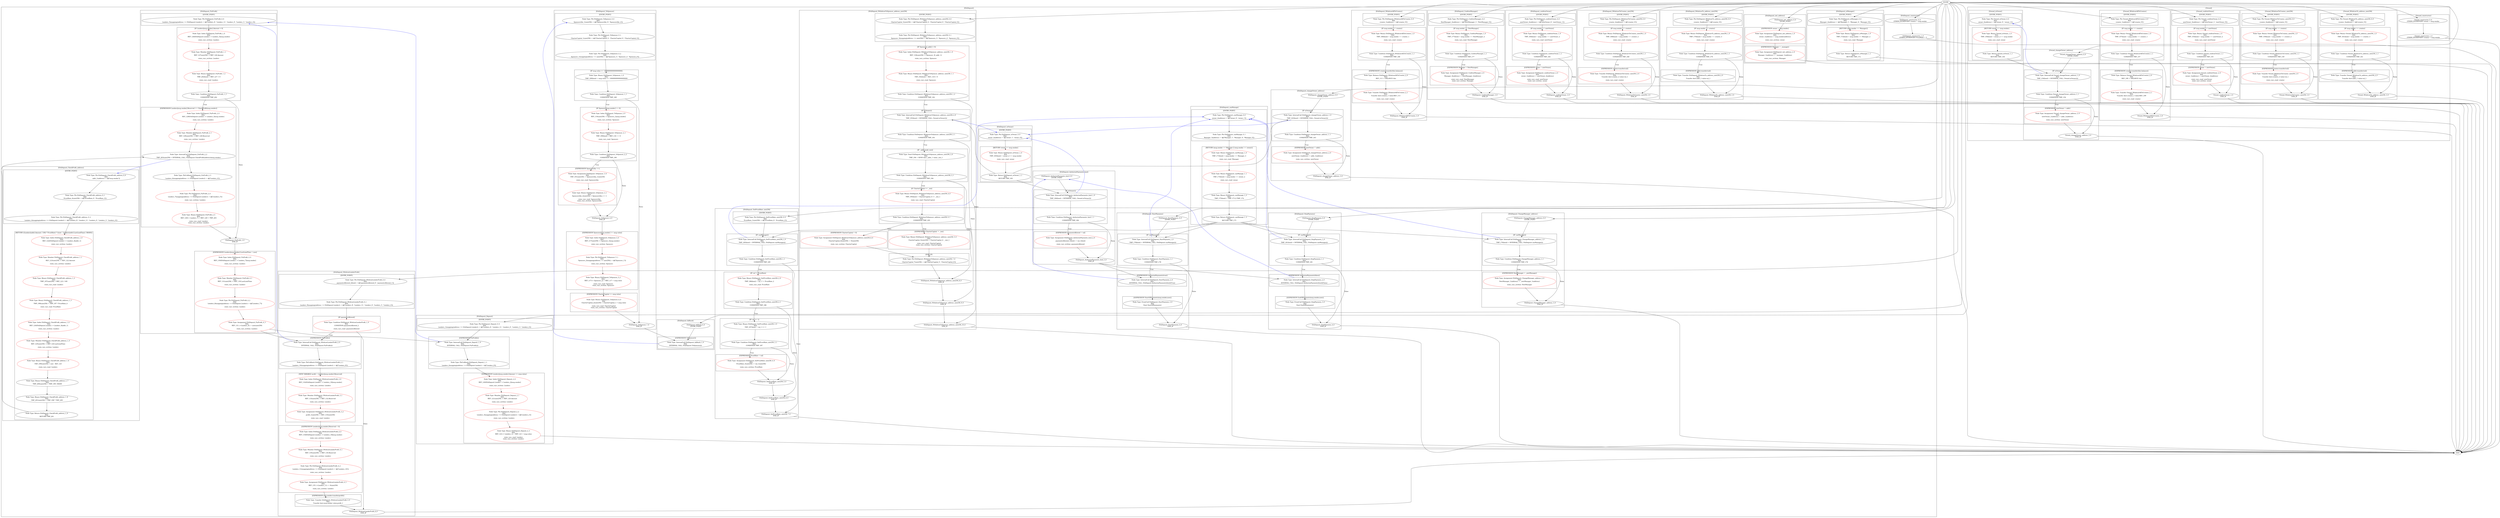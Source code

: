 strict digraph {
subgraph cluster_EthDeposit  {
label = "[EthDeposit]" 
subgraph cluster_EthDeposit_ToSponsor {
label = "[EthDeposit_ToSponsor]" 
subgraph cluster_EthDeposit_ToSponsor_1_0 {
label = "[IF msg.value >= 1000000000000000000]" 
"EthDeposit_ToSponsor_1_1" [label="Node Type: Condition EthDeposit_ToSponsor_1_1
SSA:
CONDITION TMP_189
" color="black"];

"EthDeposit_ToSponsor_1_0" [label="Node Type: Binary EthDeposit_ToSponsor_1_0
SSA:
TMP_189(bool) = msg.value >= 1000000000000000000
" color="black"];

}
subgraph cluster_EthDeposit_ToSponsor_2_0 {
label = "[IF Sponsors[msg.sender] == 0]" 
"EthDeposit_ToSponsor_2_0" [label="Node Type: Index EthDeposit_ToSponsor_2_0
SSA:
REF_116(uint256) -> Sponsors_1[msg.sender]

state_vars_written: Sponsors" color="red"];

"EthDeposit_ToSponsor_2_1" [label="Node Type: Binary EthDeposit_ToSponsor_2_1
SSA:
TMP_190(bool) = REF_116 == 0

state_vars_read: Sponsors" color="red"];

"EthDeposit_ToSponsor_2_2" [label="Node Type: Condition EthDeposit_ToSponsor_2_2
SSA:
CONDITION TMP_190
" color="black"];

}
subgraph cluster_EthDeposit_ToSponsor_3_0 {
label = "[EXPRESSION SponsorsQty ++]" 
"EthDeposit_ToSponsor_3_0" [label="Node Type: Assignment EthDeposit_ToSponsor_3_0
SSA:
TMP_191(uint256) := SponsorsQty_1(uint256)

state_vars_read: SponsorsQty" color="red"];

"EthDeposit_ToSponsor_3_1" [label="Node Type: Binary EthDeposit_ToSponsor_3_1
SSA:
SponsorsQty_2(uint256) = SponsorsQty_1 + 1

state_vars_read: SponsorsQty
state_vars_written: SponsorsQty" color="red"];

}
subgraph cluster_EthDeposit_ToSponsor_5_0 {
label = "[EXPRESSION Sponsors[msg.sender] += msg.value]" 
"EthDeposit_ToSponsor_5_0" [label="Node Type: Index EthDeposit_ToSponsor_5_0
SSA:
REF_117(uint256) -> Sponsors_1[msg.sender]

state_vars_written: Sponsors" color="red"];

"EthDeposit_ToSponsor_5_2" [label="Node Type: Binary EthDeposit_ToSponsor_5_2
SSA:
REF_117(-> Sponsors_2) = REF_117 + msg.value

state_vars_read: Sponsors
state_vars_written: Sponsors" color="red"];

"EthDeposit_ToSponsor_5_1" [label="Node Type: Phi EthDeposit_ToSponsor_5_1
SSA:
Sponsors_2(mapping(address => uint256)) := ϕ(['Sponsors_1'])

state_vars_written: Sponsors" color="red"];

}
subgraph cluster_EthDeposit_ToSponsor_6_0 {
label = "[EXPRESSION CharterCapital += msg.value]" 
"EthDeposit_ToSponsor_6_0" [label="Node Type: Binary EthDeposit_ToSponsor_6_0
SSA:
CharterCapital_2(uint256) = CharterCapital_1 + msg.value

state_vars_read: CharterCapital
state_vars_written: CharterCapital" color="red"];

}
subgraph cluster_EthDeposit_ToSponsor_0_0 {
label = "[ENTRY_POINT]" 
"EthDeposit_ToSponsor_0_0" [label="Node Type: Phi EthDeposit_ToSponsor_0_0
SSA:
SponsorsQty_1(uint256) := ϕ(['SponsorsQty_0', 'SponsorsQty_2'])
" color="black"];

"EthDeposit_ToSponsor_0_1" [label="Node Type: Phi EthDeposit_ToSponsor_0_1
SSA:
CharterCapital_1(uint256) := ϕ(['CharterCapital_2', 'CharterCapital_0', 'CharterCapital_4'])
" color="black"];

"EthDeposit_ToSponsor_0_2" [label="Node Type: Phi EthDeposit_ToSponsor_0_2
SSA:
Sponsors_1(mapping(address => uint256)) := ϕ(['Sponsors_3', 'Sponsors_2', 'Sponsors_0'])
" color="black"];

}
"EthDeposit_ToSponsor_7_0" [label="EthDeposit_ToSponsor_7_0
END_IF"];

"EthDeposit_ToSponsor_4_0" [label="EthDeposit_ToSponsor_4_0
END_IF"];

}
subgraph cluster_EthDeposit_canManage {
label = "[EthDeposit_canManage]" 
subgraph cluster_EthDeposit_canManage_1_0 {
label = "[RETURN (msg.sender == Manager || msg.sender == owner)]" 
"EthDeposit_canManage_1_1" [label="Node Type: Binary EthDeposit_canManage_1_1
SSA:
TMP_174(bool) = msg.sender == owner_2

state_vars_read: owner" color="red"];

"EthDeposit_canManage_1_2" [label="Node Type: Binary EthDeposit_canManage_1_2
SSA:
TMP_175(bool) = TMP_173 || TMP_174
" color="black"];

"EthDeposit_canManage_1_3" [label="Node Type: Return EthDeposit_canManage_1_3
SSA:
RETURN TMP_175
" color="black"];

"EthDeposit_canManage_1_0" [label="Node Type: Binary EthDeposit_canManage_1_0
SSA:
TMP_173(bool) = msg.sender == Manager_3

state_vars_read: Manager" color="red"];

}
subgraph cluster_EthDeposit_canManage_0_0 {
label = "[ENTRY_POINT]" 
"EthDeposit_canManage_0_0" [label="Node Type: Phi EthDeposit_canManage_0_0
SSA:
owner_2(address) := ϕ(['owner_0', 'owner_1'])
" color="black"];

"EthDeposit_canManage_0_1" [label="Node Type: Phi EthDeposit_canManage_0_1
SSA:
Manager_3(address) := ϕ(['Manager_1', 'Manager_4', 'Manager_0'])
" color="black"];

}
}
subgraph cluster_EthDeposit_ChangeManager_address {
label = "[EthDeposit_ChangeManager_address]" 
subgraph cluster_EthDeposit_ChangeManager_address_1_0 {
label = "[IF canManage()]" 
"EthDeposit_ChangeManager_address_1_0" [label="Node Type: InternalCall EthDeposit_ChangeManager_address_1_0
SSA:
TMP_176(bool) = INTERNAL_CALL, EthDeposit.canManage()()
" color="black"];

"EthDeposit_ChangeManager_address_1_1" [label="Node Type: Condition EthDeposit_ChangeManager_address_1_1
SSA:
CONDITION TMP_176
" color="black"];

}
subgraph cluster_EthDeposit_ChangeManager_address_2_0 {
label = "[EXPRESSION NewManager = _newManager]" 
"EthDeposit_ChangeManager_address_2_0" [label="Node Type: Assignment EthDeposit_ChangeManager_address_2_0
SSA:
NewManager_1(address) := _newManager_1(address)

state_vars_written: NewManager" color="red"];

}
"EthDeposit_ChangeManager_address_0_0" [label="EthDeposit_ChangeManager_address_0_0
ENTRY_POINT"];

"EthDeposit_ChangeManager_address_3_0" [label="EthDeposit_ChangeManager_address_3_0
END_IF"];

}
subgraph cluster_EthDeposit_ConfirmManager {
label = "[EthDeposit_ConfirmManager]" 
subgraph cluster_EthDeposit_ConfirmManager_0_0 {
label = "[ENTRY_POINT]" 
"EthDeposit_ConfirmManager_0_0" [label="Node Type: Phi EthDeposit_ConfirmManager_0_0
SSA:
NewManager_2(address) := ϕ(['NewManager_1', 'NewManager_0'])
" color="black"];

}
subgraph cluster_EthDeposit_ConfirmManager_1_0 {
label = "[IF msg.sender == NewManager]" 
"EthDeposit_ConfirmManager_1_0" [label="Node Type: Binary EthDeposit_ConfirmManager_1_0
SSA:
TMP_177(bool) = msg.sender == NewManager_2

state_vars_read: NewManager" color="red"];

"EthDeposit_ConfirmManager_1_1" [label="Node Type: Condition EthDeposit_ConfirmManager_1_1
SSA:
CONDITION TMP_177
" color="black"];

}
subgraph cluster_EthDeposit_ConfirmManager_2_0 {
label = "[EXPRESSION Manager = NewManager]" 
"EthDeposit_ConfirmManager_2_0" [label="Node Type: Assignment EthDeposit_ConfirmManager_2_0
SSA:
Manager_4(address) := NewManager_2(address)

state_vars_read: NewManager
state_vars_written: Manager" color="red"];

}
"EthDeposit_ConfirmManager_3_0" [label="EthDeposit_ConfirmManager_3_0
END_IF"];

}
subgraph cluster_EthDeposit_WithdrawToSponsor_address_uint256 {
label = "[EthDeposit_WithdrawToSponsor_address_uint256]" 
subgraph cluster_EthDeposit_WithdrawToSponsor_address_uint256_0_0 {
label = "[ENTRY_POINT]" 
"EthDeposit_WithdrawToSponsor_address_uint256_0_0" [label="Node Type: Phi EthDeposit_WithdrawToSponsor_address_uint256_0_0
SSA:
CharterCapital_3(uint256) := ϕ(['CharterCapital_2', 'CharterCapital_0', 'CharterCapital_4'])
" color="black"];

"EthDeposit_WithdrawToSponsor_address_uint256_0_1" [label="Node Type: Phi EthDeposit_WithdrawToSponsor_address_uint256_0_1
SSA:
Sponsors_3(mapping(address => uint256)) := ϕ(['Sponsors_3', 'Sponsors_2', 'Sponsors_0'])
" color="black"];

}
subgraph cluster_EthDeposit_WithdrawToSponsor_address_uint256_7_0 {
label = "[END_IF]" 
"EthDeposit_WithdrawToSponsor_address_uint256_7_0" [label="Node Type: Phi EthDeposit_WithdrawToSponsor_address_uint256_7_0
SSA:
CharterCapital_7(uint256) := ϕ(['CharterCapital_5', 'CharterCapital_6'])
" color="black"];

}
subgraph cluster_EthDeposit_WithdrawToSponsor_address_uint256_1_0 {
label = "[IF Sponsors[_addr] > 0]" 
"EthDeposit_WithdrawToSponsor_address_uint256_1_0" [label="Node Type: Index EthDeposit_WithdrawToSponsor_address_uint256_1_0
SSA:
REF_118(uint256) -> Sponsors_3[_addr_1]

state_vars_written: Sponsors" color="red"];

"EthDeposit_WithdrawToSponsor_address_uint256_1_1" [label="Node Type: Binary EthDeposit_WithdrawToSponsor_address_uint256_1_1
SSA:
TMP_192(bool) = REF_118 > 0

state_vars_read: Sponsors" color="red"];

"EthDeposit_WithdrawToSponsor_address_uint256_1_2" [label="Node Type: Condition EthDeposit_WithdrawToSponsor_address_uint256_1_2
SSA:
CONDITION TMP_192
" color="black"];

}
subgraph cluster_EthDeposit_WithdrawToSponsor_address_uint256_2_0 {
label = "[IF isOwner()]" 
"EthDeposit_WithdrawToSponsor_address_uint256_2_0" [label="Node Type: InternalCall EthDeposit_WithdrawToSponsor_address_uint256_2_0
SSA:
TMP_193(bool) = INTERNAL_CALL, Owned.isOwner()()
" color="black"];

"EthDeposit_WithdrawToSponsor_address_uint256_2_1" [label="Node Type: Condition EthDeposit_WithdrawToSponsor_address_uint256_2_1
SSA:
CONDITION TMP_193
" color="black"];

}
subgraph cluster_EthDeposit_WithdrawToSponsor_address_uint256_3_0 {
label = "[IF _addr.send(_wei)]" 
"EthDeposit_WithdrawToSponsor_address_uint256_3_0" [label="Node Type: Send EthDeposit_WithdrawToSponsor_address_uint256_3_0
SSA:
TMP_194 = SEND dest:_addr_1 value:_wei_1
" color="black"];

"EthDeposit_WithdrawToSponsor_address_uint256_3_1" [label="Node Type: Condition EthDeposit_WithdrawToSponsor_address_uint256_3_1
SSA:
CONDITION TMP_194
" color="black"];

}
subgraph cluster_EthDeposit_WithdrawToSponsor_address_uint256_4_0 {
label = "[IF CharterCapital >= _wei]" 
"EthDeposit_WithdrawToSponsor_address_uint256_4_0" [label="Node Type: Binary EthDeposit_WithdrawToSponsor_address_uint256_4_0
SSA:
TMP_195(bool) = CharterCapital_4 >= _wei_1

state_vars_read: CharterCapital" color="red"];

"EthDeposit_WithdrawToSponsor_address_uint256_4_1" [label="Node Type: Condition EthDeposit_WithdrawToSponsor_address_uint256_4_1
SSA:
CONDITION TMP_195
" color="black"];

}
subgraph cluster_EthDeposit_WithdrawToSponsor_address_uint256_5_0 {
label = "[EXPRESSION CharterCapital -= _wei]" 
"EthDeposit_WithdrawToSponsor_address_uint256_5_0" [label="Node Type: Binary EthDeposit_WithdrawToSponsor_address_uint256_5_0
SSA:
CharterCapital_5(uint256) = CharterCapital_4 - _wei_1

state_vars_read: CharterCapital
state_vars_written: CharterCapital" color="red"];

}
subgraph cluster_EthDeposit_WithdrawToSponsor_address_uint256_6_0 {
label = "[EXPRESSION CharterCapital = 0]" 
"EthDeposit_WithdrawToSponsor_address_uint256_6_0" [label="Node Type: Assignment EthDeposit_WithdrawToSponsor_address_uint256_6_0
SSA:
CharterCapital_6(uint256) := 0(uint256)

state_vars_written: CharterCapital" color="red"];

}
"EthDeposit_WithdrawToSponsor_address_uint256_10_0" [label="EthDeposit_WithdrawToSponsor_address_uint256_10_0
END_IF"];

"EthDeposit_WithdrawToSponsor_address_uint256_9_0" [label="EthDeposit_WithdrawToSponsor_address_uint256_9_0
END_IF"];

"EthDeposit_WithdrawToSponsor_address_uint256_8_0" [label="EthDeposit_WithdrawToSponsor_address_uint256_8_0
END_IF"];

}
subgraph cluster_EthDeposit_StartPaymens {
label = "[EthDeposit_StartPaymens]" 
subgraph cluster_EthDeposit_StartPaymens_1_0 {
label = "[IF canManage()]" 
"EthDeposit_StartPaymens_1_0" [label="Node Type: InternalCall EthDeposit_StartPaymens_1_0
SSA:
TMP_178(bool) = INTERNAL_CALL, EthDeposit.canManage()()
" color="black"];

"EthDeposit_StartPaymens_1_1" [label="Node Type: Condition EthDeposit_StartPaymens_1_1
SSA:
CONDITION TMP_178
" color="black"];

}
subgraph cluster_EthDeposit_StartPaymens_2_0 {
label = "[EXPRESSION AuthorizePayments(true)]" 
"EthDeposit_StartPaymens_2_0" [label="Node Type: InternalCall EthDeposit_StartPaymens_2_0
SSA:
INTERNAL_CALL, EthDeposit.AuthorizePayments(bool)(True)
" color="black"];

}
subgraph cluster_EthDeposit_StartPaymens_3_0 {
label = "[EXPRESSION StartOfPayments(msg.sender,now)]" 
"EthDeposit_StartPaymens_3_0" [label="Node Type: EventCall EthDeposit_StartPaymens_3_0
SSA:
Emit StartOfPayments()
" color="black"];

}
"EthDeposit_StartPaymens_0_0" [label="EthDeposit_StartPaymens_0_0
ENTRY_POINT"];

"EthDeposit_StartPaymens_4_0" [label="EthDeposit_StartPaymens_4_0
END_IF"];

}
subgraph cluster_EthDeposit_Deposit {
label = "[EthDeposit_Deposit]" 
subgraph cluster_EthDeposit_Deposit_1_0 {
label = "[EXPRESSION FixProfit()]" 
"EthDeposit_Deposit_1_0" [label="Node Type: InternalCall EthDeposit_Deposit_1_0
SSA:
INTERNAL_CALL, EthDeposit.FixProfit()()
" color="black"];

"EthDeposit_Deposit_1_1" [label="Node Type: PhiCallback EthDeposit_Deposit_1_1
SSA:
Lenders_2(mapping(address => EthDeposit.Lender)) := ϕ(['Lenders_8'])
" color="black"];

}
subgraph cluster_EthDeposit_Deposit_0_0 {
label = "[ENTRY_POINT]" 
"EthDeposit_Deposit_0_0" [label="Node Type: Phi EthDeposit_Deposit_0_0
SSA:
Lenders_1(mapping(address => EthDeposit.Lender)) := ϕ(['Lenders_8', 'Lenders_11', 'Lenders_0', 'Lenders_3', 'Lenders_4'])
" color="black"];

}
subgraph cluster_EthDeposit_Deposit_2_0 {
label = "[EXPRESSION Lenders[msg.sender].Amount += msg.value]" 
"EthDeposit_Deposit_2_0" [label="Node Type: Index EthDeposit_Deposit_2_0
SSA:
REF_120(EthDeposit.Lender) -> Lenders_2[msg.sender]

state_vars_written: Lenders" color="red"];

"EthDeposit_Deposit_2_1" [label="Node Type: Member EthDeposit_Deposit_2_1
SSA:
REF_121(uint256) -> REF_120.Amount

state_vars_written: Lenders" color="red"];

"EthDeposit_Deposit_2_3" [label="Node Type: Binary EthDeposit_Deposit_2_3
SSA:
REF_121(-> Lenders_3) = REF_121 + msg.value

state_vars_read: Lenders
state_vars_written: Lenders" color="red"];

"EthDeposit_Deposit_2_2" [label="Node Type: Phi EthDeposit_Deposit_2_2
SSA:
Lenders_3(mapping(address => EthDeposit.Lender)) := ϕ(['Lenders_2'])

state_vars_written: Lenders" color="red"];

}
}
subgraph cluster_EthDeposit_StopPaymens {
label = "[EthDeposit_StopPaymens]" 
subgraph cluster_EthDeposit_StopPaymens_1_0 {
label = "[IF canManage()]" 
"EthDeposit_StopPaymens_1_0" [label="Node Type: InternalCall EthDeposit_StopPaymens_1_0
SSA:
TMP_181(bool) = INTERNAL_CALL, EthDeposit.canManage()()
" color="black"];

"EthDeposit_StopPaymens_1_1" [label="Node Type: Condition EthDeposit_StopPaymens_1_1
SSA:
CONDITION TMP_181
" color="black"];

}
subgraph cluster_EthDeposit_StopPaymens_2_0 {
label = "[EXPRESSION AuthorizePayments(false)]" 
"EthDeposit_StopPaymens_2_0" [label="Node Type: InternalCall EthDeposit_StopPaymens_2_0
SSA:
INTERNAL_CALL, EthDeposit.AuthorizePayments(bool)(False)
" color="black"];

}
subgraph cluster_EthDeposit_StopPaymens_3_0 {
label = "[EXPRESSION EndOfPayments(msg.sender,now)]" 
"EthDeposit_StopPaymens_3_0" [label="Node Type: EventCall EthDeposit_StopPaymens_3_0
SSA:
Emit EndOfPayments()
" color="black"];

}
"EthDeposit_StopPaymens_0_0" [label="EthDeposit_StopPaymens_0_0
ENTRY_POINT"];

"EthDeposit_StopPaymens_4_0" [label="EthDeposit_StopPaymens_4_0
END_IF"];

}
subgraph cluster_EthDeposit_AuthorizePayments_bool {
label = "[EthDeposit_AuthorizePayments_bool]" 
subgraph cluster_EthDeposit_AuthorizePayments_bool_1_0 {
label = "[IF isOwner()]" 
"EthDeposit_AuthorizePayments_bool_1_0" [label="Node Type: InternalCall EthDeposit_AuthorizePayments_bool_1_0
SSA:
TMP_184(bool) = INTERNAL_CALL, Owned.isOwner()()
" color="black"];

"EthDeposit_AuthorizePayments_bool_1_1" [label="Node Type: Condition EthDeposit_AuthorizePayments_bool_1_1
SSA:
CONDITION TMP_184
" color="black"];

}
subgraph cluster_EthDeposit_AuthorizePayments_bool_2_0 {
label = "[EXPRESSION paymentsAllowed = val]" 
"EthDeposit_AuthorizePayments_bool_2_0" [label="Node Type: Assignment EthDeposit_AuthorizePayments_bool_2_0
SSA:
paymentsAllowed_1(bool) := val_1(bool)

state_vars_written: paymentsAllowed" color="red"];

}
"EthDeposit_AuthorizePayments_bool_3_0" [label="EthDeposit_AuthorizePayments_bool_3_0
END_IF"];

"EthDeposit_AuthorizePayments_bool_0_0" [label="EthDeposit_AuthorizePayments_bool_0_0
ENTRY_POINT"];

}
subgraph cluster_EthDeposit_SetPrcntRate_uint256 {
label = "[EthDeposit_SetPrcntRate_uint256]" 
subgraph cluster_EthDeposit_SetPrcntRate_uint256_0_0 {
label = "[ENTRY_POINT]" 
"EthDeposit_SetPrcntRate_uint256_0_0" [label="Node Type: Phi EthDeposit_SetPrcntRate_uint256_0_0
SSA:
PrcntRate_1(uint256) := ϕ(['PrcntRate_0', 'PrcntRate_2'])
" color="black"];

}
subgraph cluster_EthDeposit_SetPrcntRate_uint256_1_0 {
label = "[IF canManage()]" 
"EthDeposit_SetPrcntRate_uint256_1_0" [label="Node Type: InternalCall EthDeposit_SetPrcntRate_uint256_1_0
SSA:
TMP_185(bool) = INTERNAL_CALL, EthDeposit.canManage()()
" color="black"];

"EthDeposit_SetPrcntRate_uint256_1_1" [label="Node Type: Condition EthDeposit_SetPrcntRate_uint256_1_1
SSA:
CONDITION TMP_185
" color="black"];

}
subgraph cluster_EthDeposit_SetPrcntRate_uint256_2_0 {
label = "[IF val != PrcntRate]" 
"EthDeposit_SetPrcntRate_uint256_2_0" [label="Node Type: Binary EthDeposit_SetPrcntRate_uint256_2_0
SSA:
TMP_186(bool) = val_1 != PrcntRate_2

state_vars_read: PrcntRate" color="red"];

"EthDeposit_SetPrcntRate_uint256_2_1" [label="Node Type: Condition EthDeposit_SetPrcntRate_uint256_2_1
SSA:
CONDITION TMP_186
" color="black"];

}
subgraph cluster_EthDeposit_SetPrcntRate_uint256_3_0 {
label = "[IF val >= 1]" 
"EthDeposit_SetPrcntRate_uint256_3_0" [label="Node Type: Binary EthDeposit_SetPrcntRate_uint256_3_0
SSA:
TMP_187(bool) = val_1 >= 1
" color="black"];

"EthDeposit_SetPrcntRate_uint256_3_1" [label="Node Type: Condition EthDeposit_SetPrcntRate_uint256_3_1
SSA:
CONDITION TMP_187
" color="black"];

}
subgraph cluster_EthDeposit_SetPrcntRate_uint256_4_0 {
label = "[EXPRESSION PrcntRate = val]" 
"EthDeposit_SetPrcntRate_uint256_4_0" [label="Node Type: Assignment EthDeposit_SetPrcntRate_uint256_4_0
SSA:
PrcntRate_3(uint256) := val_1(uint256)

state_vars_written: PrcntRate" color="red"];

}
"EthDeposit_SetPrcntRate_uint256_7_0" [label="EthDeposit_SetPrcntRate_uint256_7_0
END_IF"];

"EthDeposit_SetPrcntRate_uint256_6_0" [label="EthDeposit_SetPrcntRate_uint256_6_0
END_IF"];

"EthDeposit_SetPrcntRate_uint256_5_0" [label="EthDeposit_SetPrcntRate_uint256_5_0
END_IF"];

}
subgraph cluster_EthDeposit_fallback {
label = "[EthDeposit_fallback]" 
subgraph cluster_EthDeposit_fallback_1_0 {
label = "[EXPRESSION ToSponsor()]" 
"EthDeposit_fallback_1_0" [label="Node Type: InternalCall EthDeposit_fallback_1_0
SSA:
INTERNAL_CALL, EthDeposit.ToSponsor()()
" color="black"];

}
"EthDeposit_fallback_0_0" [label="EthDeposit_fallback_0_0
ENTRY_POINT"];

}
subgraph cluster_EthDeposit_CheckProfit_address {
label = "[EthDeposit_CheckProfit_address]" 
subgraph cluster_EthDeposit_CheckProfit_address_0_0 {
label = "[ENTRY_POINT]" 
"EthDeposit_CheckProfit_address_0_0" [label="Node Type: Phi EthDeposit_CheckProfit_address_0_0
SSA:
addr_1(address) := ϕ(['msg.sender'])
" color="black"];

"EthDeposit_CheckProfit_address_0_1" [label="Node Type: Phi EthDeposit_CheckProfit_address_0_1
SSA:
PrcntRate_4(uint256) := ϕ(['PrcntRate_0', 'PrcntRate_2'])
" color="black"];

"EthDeposit_CheckProfit_address_0_2" [label="Node Type: Phi EthDeposit_CheckProfit_address_0_2
SSA:
Lenders_4(mapping(address => EthDeposit.Lender)) := ϕ(['Lenders_8', 'Lenders_11', 'Lenders_0', 'Lenders_3', 'Lenders_4'])
" color="black"];

}
subgraph cluster_EthDeposit_CheckProfit_address_1_0 {
label = "[RETURN ((Lenders[addr].Amount / 100) * PrcntRate) * ((now - Lenders[addr].LastLendTime) / 86400)]" 
"EthDeposit_CheckProfit_address_1_0" [label="Node Type: Index EthDeposit_CheckProfit_address_1_0
SSA:
REF_122(EthDeposit.Lender) -> Lenders_4[addr_1]

state_vars_written: Lenders" color="red"];

"EthDeposit_CheckProfit_address_1_1" [label="Node Type: Member EthDeposit_CheckProfit_address_1_1
SSA:
REF_123(uint256) -> REF_122.Amount

state_vars_written: Lenders" color="red"];

"EthDeposit_CheckProfit_address_1_2" [label="Node Type: Binary EthDeposit_CheckProfit_address_1_2
SSA:
TMP_197(uint256) = REF_123 / 100

state_vars_read: Lenders" color="red"];

"EthDeposit_CheckProfit_address_1_3" [label="Node Type: Binary EthDeposit_CheckProfit_address_1_3
SSA:
TMP_198(uint256) = TMP_197 * PrcntRate_4

state_vars_read: PrcntRate" color="red"];

"EthDeposit_CheckProfit_address_1_4" [label="Node Type: Index EthDeposit_CheckProfit_address_1_4
SSA:
REF_124(EthDeposit.Lender) -> Lenders_4[addr_1]

state_vars_written: Lenders" color="red"];

"EthDeposit_CheckProfit_address_1_5" [label="Node Type: Member EthDeposit_CheckProfit_address_1_5
SSA:
REF_125(uint256) -> REF_124.LastLendTime

state_vars_written: Lenders" color="red"];

"EthDeposit_CheckProfit_address_1_6" [label="Node Type: Binary EthDeposit_CheckProfit_address_1_6
SSA:
TMP_199(uint256) = now - REF_125

state_vars_read: Lenders" color="red"];

"EthDeposit_CheckProfit_address_1_7" [label="Node Type: Binary EthDeposit_CheckProfit_address_1_7
SSA:
TMP_200(uint256) = TMP_199 / 86400
" color="black"];

"EthDeposit_CheckProfit_address_1_8" [label="Node Type: Binary EthDeposit_CheckProfit_address_1_8
SSA:
TMP_201(uint256) = TMP_198 * TMP_200
" color="black"];

"EthDeposit_CheckProfit_address_1_9" [label="Node Type: Return EthDeposit_CheckProfit_address_1_9
SSA:
RETURN TMP_201
" color="black"];

}
}
subgraph cluster_EthDeposit_changeOwner_address {
label = "[EthDeposit_changeOwner_address]" 
subgraph cluster_EthDeposit_changeOwner_address_1_0 {
label = "[IF isOwner()]" 
"EthDeposit_changeOwner_address_1_0" [label="Node Type: InternalCall EthDeposit_changeOwner_address_1_0
SSA:
TMP_163(bool) = INTERNAL_CALL, Owned.isOwner()()
" color="black"];

"EthDeposit_changeOwner_address_1_1" [label="Node Type: Condition EthDeposit_changeOwner_address_1_1
SSA:
CONDITION TMP_163
" color="black"];

}
subgraph cluster_EthDeposit_changeOwner_address_2_0 {
label = "[EXPRESSION newOwner = addr]" 
"EthDeposit_changeOwner_address_2_0" [label="Node Type: Assignment EthDeposit_changeOwner_address_2_0
SSA:
newOwner_1(address) := addr_1(address)

state_vars_written: newOwner" color="red"];

}
"EthDeposit_changeOwner_address_0_0" [label="EthDeposit_changeOwner_address_0_0
ENTRY_POINT"];

"EthDeposit_changeOwner_address_3_0" [label="EthDeposit_changeOwner_address_3_0
END_IF"];

}
subgraph cluster_EthDeposit_confirmOwner {
label = "[EthDeposit_confirmOwner]" 
subgraph cluster_EthDeposit_confirmOwner_0_0 {
label = "[ENTRY_POINT]" 
"EthDeposit_confirmOwner_0_0" [label="Node Type: Phi EthDeposit_confirmOwner_0_0
SSA:
newOwner_2(address) := ϕ(['newOwner_0', 'newOwner_1'])
" color="black"];

}
subgraph cluster_EthDeposit_confirmOwner_1_0 {
label = "[IF msg.sender == newOwner]" 
"EthDeposit_confirmOwner_1_0" [label="Node Type: Binary EthDeposit_confirmOwner_1_0
SSA:
TMP_164(bool) = msg.sender == newOwner_2

state_vars_read: newOwner" color="red"];

"EthDeposit_confirmOwner_1_1" [label="Node Type: Condition EthDeposit_confirmOwner_1_1
SSA:
CONDITION TMP_164
" color="black"];

}
subgraph cluster_EthDeposit_confirmOwner_2_0 {
label = "[EXPRESSION owner = newOwner]" 
"EthDeposit_confirmOwner_2_0" [label="Node Type: Assignment EthDeposit_confirmOwner_2_0
SSA:
owner_1(address) := newOwner_2(address)

state_vars_read: newOwner
state_vars_written: owner" color="red"];

}
"EthDeposit_confirmOwner_3_0" [label="EthDeposit_confirmOwner_3_0
END_IF"];

}
subgraph cluster_EthDeposit_isOwner {
label = "[EthDeposit_isOwner]" 
subgraph cluster_EthDeposit_isOwner_0_0 {
label = "[ENTRY_POINT]" 
"EthDeposit_isOwner_0_0" [label="Node Type: Phi EthDeposit_isOwner_0_0
SSA:
owner_2(address) := ϕ(['owner_1', 'owner_0'])
" color="black"];

}
subgraph cluster_EthDeposit_isOwner_1_0 {
label = "[RETURN owner == msg.sender]" 
"EthDeposit_isOwner_1_0" [label="Node Type: Binary EthDeposit_isOwner_1_0
SSA:
TMP_165(bool) = owner_2 == msg.sender

state_vars_read: owner" color="red"];

"EthDeposit_isOwner_1_1" [label="Node Type: Return EthDeposit_isOwner_1_1
SSA:
RETURN TMP_165
" color="black"];

}
}
subgraph cluster_EthDeposit_FixProfit {
label = "[EthDeposit_FixProfit]" 
subgraph cluster_EthDeposit_FixProfit_0_0 {
label = "[ENTRY_POINT]" 
"EthDeposit_FixProfit_0_0" [label="Node Type: Phi EthDeposit_FixProfit_0_0
SSA:
Lenders_5(mapping(address => EthDeposit.Lender)) := ϕ(['Lenders_8', 'Lenders_11', 'Lenders_0', 'Lenders_3', 'Lenders_4'])
" color="black"];

}
subgraph cluster_EthDeposit_FixProfit_1_0 {
label = "[IF Lenders[msg.sender].Amount > 0]" 
"EthDeposit_FixProfit_1_0" [label="Node Type: Index EthDeposit_FixProfit_1_0
SSA:
REF_126(EthDeposit.Lender) -> Lenders_5[msg.sender]

state_vars_written: Lenders" color="red"];

"EthDeposit_FixProfit_1_1" [label="Node Type: Member EthDeposit_FixProfit_1_1
SSA:
REF_127(uint256) -> REF_126.Amount

state_vars_written: Lenders" color="red"];

"EthDeposit_FixProfit_1_2" [label="Node Type: Binary EthDeposit_FixProfit_1_2
SSA:
TMP_202(bool) = REF_127 > 0

state_vars_read: Lenders" color="red"];

"EthDeposit_FixProfit_1_3" [label="Node Type: Condition EthDeposit_FixProfit_1_3
SSA:
CONDITION TMP_202
" color="black"];

}
subgraph cluster_EthDeposit_FixProfit_2_0 {
label = "[EXPRESSION Lenders[msg.sender].Reserved += CheckProfit(msg.sender)]" 
"EthDeposit_FixProfit_2_0" [label="Node Type: Index EthDeposit_FixProfit_2_0
SSA:
REF_128(EthDeposit.Lender) -> Lenders_5[msg.sender]

state_vars_written: Lenders" color="red"];

"EthDeposit_FixProfit_2_1" [label="Node Type: Member EthDeposit_FixProfit_2_1
SSA:
REF_129(uint256) -> REF_128.Reserved

state_vars_written: Lenders" color="red"];

"EthDeposit_FixProfit_2_2" [label="Node Type: InternalCall EthDeposit_FixProfit_2_2
SSA:
TMP_203(uint256) = INTERNAL_CALL, EthDeposit.CheckProfit(address)(msg.sender)
" color="black"];

"EthDeposit_FixProfit_2_3" [label="Node Type: PhiCallback EthDeposit_FixProfit_2_3
SSA:
Lenders_6(mapping(address => EthDeposit.Lender)) := ϕ(['Lenders_4'])
" color="black"];

"EthDeposit_FixProfit_2_5" [label="Node Type: Binary EthDeposit_FixProfit_2_5
SSA:
REF_129(-> Lenders_7) = REF_129 + TMP_203

state_vars_read: Lenders
state_vars_written: Lenders" color="red"];

"EthDeposit_FixProfit_2_4" [label="Node Type: Phi EthDeposit_FixProfit_2_4
SSA:
Lenders_7(mapping(address => EthDeposit.Lender)) := ϕ(['Lenders_5'])

state_vars_written: Lenders" color="red"];

}
subgraph cluster_EthDeposit_FixProfit_4_0 {
label = "[EXPRESSION Lenders[msg.sender].LastLendTime = now]" 
"EthDeposit_FixProfit_4_0" [label="Node Type: Index EthDeposit_FixProfit_4_0
SSA:
REF_130(EthDeposit.Lender) -> Lenders_7[msg.sender]

state_vars_written: Lenders" color="red"];

"EthDeposit_FixProfit_4_1" [label="Node Type: Member EthDeposit_FixProfit_4_1
SSA:
REF_131(uint256) -> REF_130.LastLendTime

state_vars_written: Lenders" color="red"];

"EthDeposit_FixProfit_4_3" [label="Node Type: Assignment EthDeposit_FixProfit_4_3
SSA:
REF_131 (->Lenders_8) := now(uint256)

state_vars_written: Lenders" color="red"];

"EthDeposit_FixProfit_4_2" [label="Node Type: Phi EthDeposit_FixProfit_4_2
SSA:
Lenders_8(mapping(address => EthDeposit.Lender)) := ϕ(['Lenders_7'])

state_vars_written: Lenders" color="red"];

}
"EthDeposit_FixProfit_3_0" [label="EthDeposit_FixProfit_3_0
END_IF"];

}
subgraph cluster_EthDeposit_WthdrawAllToCreator {
label = "[EthDeposit_WthdrawAllToCreator]" 
subgraph cluster_EthDeposit_WthdrawAllToCreator_0_0 {
label = "[ENTRY_POINT]" 
"EthDeposit_WthdrawAllToCreator_0_0" [label="Node Type: Phi EthDeposit_WthdrawAllToCreator_0_0
SSA:
creator_1(address) := ϕ(['creator_0'])
" color="black"];

}
subgraph cluster_EthDeposit_WthdrawAllToCreator_1_0 {
label = "[IF msg.sender == creator]" 
"EthDeposit_WthdrawAllToCreator_1_0" [label="Node Type: Binary EthDeposit_WthdrawAllToCreator_1_0
SSA:
TMP_166(bool) = msg.sender == creator_1

state_vars_read: creator" color="red"];

"EthDeposit_WthdrawAllToCreator_1_1" [label="Node Type: Condition EthDeposit_WthdrawAllToCreator_1_1
SSA:
CONDITION TMP_166
" color="black"];

}
subgraph cluster_EthDeposit_WthdrawAllToCreator_2_0 {
label = "[EXPRESSION creator.transfer(this.balance)]" 
"EthDeposit_WthdrawAllToCreator_2_0" [label="Node Type: Balance EthDeposit_WthdrawAllToCreator_2_0
SSA:
REF_113 -> BALANCE this
" color="black"];

"EthDeposit_WthdrawAllToCreator_2_1" [label="Node Type: Transfer EthDeposit_WthdrawAllToCreator_2_1
SSA:
Transfer dest:creator_1 value:REF_113

state_vars_read: creator" color="red"];

}
"EthDeposit_WthdrawAllToCreator_3_0" [label="EthDeposit_WthdrawAllToCreator_3_0
END_IF"];

}
subgraph cluster_EthDeposit_WthdrawToCreator_uint256 {
label = "[EthDeposit_WthdrawToCreator_uint256]" 
subgraph cluster_EthDeposit_WthdrawToCreator_uint256_0_0 {
label = "[ENTRY_POINT]" 
"EthDeposit_WthdrawToCreator_uint256_0_0" [label="Node Type: Phi EthDeposit_WthdrawToCreator_uint256_0_0
SSA:
creator_2(address) := ϕ(['creator_0'])
" color="black"];

}
subgraph cluster_EthDeposit_WthdrawToCreator_uint256_1_0 {
label = "[IF msg.sender == creator]" 
"EthDeposit_WthdrawToCreator_uint256_1_0" [label="Node Type: Binary EthDeposit_WthdrawToCreator_uint256_1_0
SSA:
TMP_168(bool) = msg.sender == creator_2

state_vars_read: creator" color="red"];

"EthDeposit_WthdrawToCreator_uint256_1_1" [label="Node Type: Condition EthDeposit_WthdrawToCreator_uint256_1_1
SSA:
CONDITION TMP_168
" color="black"];

}
subgraph cluster_EthDeposit_WthdrawToCreator_uint256_2_0 {
label = "[EXPRESSION creator.transfer(val)]" 
"EthDeposit_WthdrawToCreator_uint256_2_0" [label="Node Type: Transfer EthDeposit_WthdrawToCreator_uint256_2_0
SSA:
Transfer dest:creator_2 value:val_1

state_vars_read: creator" color="red"];

}
"EthDeposit_WthdrawToCreator_uint256_3_0" [label="EthDeposit_WthdrawToCreator_uint256_3_0
END_IF"];

}
subgraph cluster_EthDeposit_WthdrawTo_address_uint256 {
label = "[EthDeposit_WthdrawTo_address_uint256]" 
subgraph cluster_EthDeposit_WthdrawTo_address_uint256_0_0 {
label = "[ENTRY_POINT]" 
"EthDeposit_WthdrawTo_address_uint256_0_0" [label="Node Type: Phi EthDeposit_WthdrawTo_address_uint256_0_0
SSA:
creator_3(address) := ϕ(['creator_0'])
" color="black"];

}
subgraph cluster_EthDeposit_WthdrawTo_address_uint256_1_0 {
label = "[IF msg.sender == creator]" 
"EthDeposit_WthdrawTo_address_uint256_1_0" [label="Node Type: Binary EthDeposit_WthdrawTo_address_uint256_1_0
SSA:
TMP_170(bool) = msg.sender == creator_3

state_vars_read: creator" color="red"];

"EthDeposit_WthdrawTo_address_uint256_1_1" [label="Node Type: Condition EthDeposit_WthdrawTo_address_uint256_1_1
SSA:
CONDITION TMP_170
" color="black"];

}
subgraph cluster_EthDeposit_WthdrawTo_address_uint256_2_0 {
label = "[EXPRESSION addr.transfer(val)]" 
"EthDeposit_WthdrawTo_address_uint256_2_0" [label="Node Type: Transfer EthDeposit_WthdrawTo_address_uint256_2_0
SSA:
Transfer dest:addr_1 value:val_1
" color="black"];

}
"EthDeposit_WthdrawTo_address_uint256_3_0" [label="EthDeposit_WthdrawTo_address_uint256_3_0
END_IF"];

}
subgraph cluster_EthDeposit_WitdrawLenderProfit {
label = "[EthDeposit_WitdrawLenderProfit]" 
subgraph cluster_EthDeposit_WitdrawLenderProfit_0_0 {
label = "[ENTRY_POINT]" 
"EthDeposit_WitdrawLenderProfit_0_0" [label="Node Type: Phi EthDeposit_WitdrawLenderProfit_0_0
SSA:
paymentsAllowed_2(bool) := ϕ(['paymentsAllowed_0', 'paymentsAllowed_1'])
" color="black"];

"EthDeposit_WitdrawLenderProfit_0_1" [label="Node Type: Phi EthDeposit_WitdrawLenderProfit_0_1
SSA:
Lenders_9(mapping(address => EthDeposit.Lender)) := ϕ(['Lenders_8', 'Lenders_11', 'Lenders_0', 'Lenders_3', 'Lenders_4'])
" color="black"];

}
subgraph cluster_EthDeposit_WitdrawLenderProfit_1_0 {
label = "[IF paymentsAllowed]" 
"EthDeposit_WitdrawLenderProfit_1_0" [label="Node Type: Condition EthDeposit_WitdrawLenderProfit_1_0
SSA:
CONDITION paymentsAllowed_2

state_vars_read: paymentsAllowed" color="red"];

}
subgraph cluster_EthDeposit_WitdrawLenderProfit_2_0 {
label = "[EXPRESSION FixProfit()]" 
"EthDeposit_WitdrawLenderProfit_2_0" [label="Node Type: InternalCall EthDeposit_WitdrawLenderProfit_2_0
SSA:
INTERNAL_CALL, EthDeposit.FixProfit()()
" color="black"];

"EthDeposit_WitdrawLenderProfit_2_1" [label="Node Type: PhiCallback EthDeposit_WitdrawLenderProfit_2_1
SSA:
Lenders_10(mapping(address => EthDeposit.Lender)) := ϕ(['Lenders_8'])
" color="black"];

}
subgraph cluster_EthDeposit_WitdrawLenderProfit_3_0 {
label = "[NEW VARIABLE profit = Lenders[msg.sender].Reserved]" 
"EthDeposit_WitdrawLenderProfit_3_0" [label="Node Type: Index EthDeposit_WitdrawLenderProfit_3_0
SSA:
REF_132(EthDeposit.Lender) -> Lenders_10[msg.sender]

state_vars_written: Lenders" color="red"];

"EthDeposit_WitdrawLenderProfit_3_1" [label="Node Type: Member EthDeposit_WitdrawLenderProfit_3_1
SSA:
REF_133(uint256) -> REF_132.Reserved

state_vars_written: Lenders" color="red"];

"EthDeposit_WitdrawLenderProfit_3_2" [label="Node Type: Assignment EthDeposit_WitdrawLenderProfit_3_2
SSA:
profit_1(uint256) := REF_133(uint256)

state_vars_read: Lenders" color="red"];

}
subgraph cluster_EthDeposit_WitdrawLenderProfit_4_0 {
label = "[EXPRESSION Lenders[msg.sender].Reserved = 0]" 
"EthDeposit_WitdrawLenderProfit_4_0" [label="Node Type: Index EthDeposit_WitdrawLenderProfit_4_0
SSA:
REF_134(EthDeposit.Lender) -> Lenders_10[msg.sender]

state_vars_written: Lenders" color="red"];

"EthDeposit_WitdrawLenderProfit_4_1" [label="Node Type: Member EthDeposit_WitdrawLenderProfit_4_1
SSA:
REF_135(uint256) -> REF_134.Reserved

state_vars_written: Lenders" color="red"];

"EthDeposit_WitdrawLenderProfit_4_3" [label="Node Type: Assignment EthDeposit_WitdrawLenderProfit_4_3
SSA:
REF_135 (->Lenders_11) := 0(uint256)

state_vars_written: Lenders" color="red"];

"EthDeposit_WitdrawLenderProfit_4_2" [label="Node Type: Phi EthDeposit_WitdrawLenderProfit_4_2
SSA:
Lenders_11(mapping(address => EthDeposit.Lender)) := ϕ(['Lenders_10'])

state_vars_written: Lenders" color="red"];

}
subgraph cluster_EthDeposit_WitdrawLenderProfit_5_0 {
label = "[EXPRESSION msg.sender.transfer(profit)]" 
"EthDeposit_WitdrawLenderProfit_5_0" [label="Node Type: Transfer EthDeposit_WitdrawLenderProfit_5_0
SSA:
Transfer dest:msg.sender value:profit_1
" color="black"];

}
"EthDeposit_WitdrawLenderProfit_6_0" [label="EthDeposit_WitdrawLenderProfit_6_0
END_IF"];

}
subgraph cluster_EthDeposit_init_address {
label = "[EthDeposit_init_address]" 
subgraph cluster_EthDeposit_init_address_1_0 {
label = "[EXPRESSION owner = msg.sender]" 
"EthDeposit_init_address_1_0" [label="Node Type: Assignment EthDeposit_init_address_1_0
SSA:
owner_1(address) := msg.sender(address)

state_vars_written: owner" color="red"];

}
subgraph cluster_EthDeposit_init_address_2_0 {
label = "[EXPRESSION Manager = _manager]" 
"EthDeposit_init_address_2_0" [label="Node Type: Assignment EthDeposit_init_address_2_0
SSA:
Manager_1(address) := _manager_1(address)

state_vars_written: Manager" color="red"];

}
"EthDeposit_init_address_0_0" [label="EthDeposit_init_address_0_0
ENTRY_POINT"];

}
subgraph cluster_EthDeposit_isManager {
label = "[EthDeposit_isManager]" 
subgraph cluster_EthDeposit_isManager_0_0 {
label = "[ENTRY_POINT]" 
"EthDeposit_isManager_0_0" [label="Node Type: Phi EthDeposit_isManager_0_0
SSA:
Manager_2(address) := ϕ(['Manager_1', 'Manager_4', 'Manager_0'])
" color="black"];

}
subgraph cluster_EthDeposit_isManager_1_0 {
label = "[RETURN (msg.sender == Manager)]" 
"EthDeposit_isManager_1_0" [label="Node Type: Binary EthDeposit_isManager_1_0
SSA:
TMP_172(bool) = msg.sender == Manager_2

state_vars_read: Manager" color="red"];

"EthDeposit_isManager_1_1" [label="Node Type: Return EthDeposit_isManager_1_1
SSA:
RETURN TMP_172
" color="black"];

}
}
subgraph cluster_EthDeposit_constructor {
label = "[EthDeposit_constructor]" 
"EthDeposit_constructor_1_0" [label="EthDeposit_constructor_1_0
OTHER_ENTRYPOINT PrcntRate = 5"];

"EthDeposit_constructor_0_0" [label="EthDeposit_constructor_0_0
OTHER_ENTRYPOINT creator = msg.sender"];

}
}
subgraph cluster_Owned  {
label = "[Owned]" 
subgraph cluster_Owned_confirmOwner {
label = "[Owned_confirmOwner]" 
subgraph cluster_Owned_confirmOwner_1_0 {
label = "[IF msg.sender == newOwner]" 
"Owned_confirmOwner_1_0" [label="Node Type: Binary Owned_confirmOwner_1_0
SSA:
TMP_155(bool) = msg.sender == newOwner_2

state_vars_read: newOwner" color="red"];

"Owned_confirmOwner_1_1" [label="Node Type: Condition Owned_confirmOwner_1_1
SSA:
CONDITION TMP_155
" color="black"];

}
subgraph cluster_Owned_confirmOwner_2_0 {
label = "[EXPRESSION owner = newOwner]" 
"Owned_confirmOwner_2_0" [label="Node Type: Assignment Owned_confirmOwner_2_0
SSA:
owner_1(address) := newOwner_2(address)

state_vars_read: newOwner
state_vars_written: owner" color="red"];

}
subgraph cluster_Owned_confirmOwner_0_0 {
label = "[ENTRY_POINT]" 
"Owned_confirmOwner_0_0" [label="Node Type: Phi Owned_confirmOwner_0_0
SSA:
newOwner_2(address) := ϕ(['newOwner_1', 'newOwner_0'])
" color="black"];

}
"Owned_confirmOwner_3_0" [label="Owned_confirmOwner_3_0
END_IF"];

}
subgraph cluster_Owned_isOwner {
label = "[Owned_isOwner]" 
subgraph cluster_Owned_isOwner_0_0 {
label = "[ENTRY_POINT]" 
"Owned_isOwner_0_0" [label="Node Type: Phi Owned_isOwner_0_0
SSA:
owner_2(address) := ϕ(['owner_0', 'owner_1'])
" color="black"];

}
subgraph cluster_Owned_isOwner_1_0 {
label = "[RETURN owner == msg.sender]" 
"Owned_isOwner_1_0" [label="Node Type: Binary Owned_isOwner_1_0
SSA:
TMP_156(bool) = owner_2 == msg.sender

state_vars_read: owner" color="red"];

"Owned_isOwner_1_1" [label="Node Type: Return Owned_isOwner_1_1
SSA:
RETURN TMP_156
" color="black"];

}
}
subgraph cluster_Owned_WthdrawAllToCreator {
label = "[Owned_WthdrawAllToCreator]" 
subgraph cluster_Owned_WthdrawAllToCreator_0_0 {
label = "[ENTRY_POINT]" 
"Owned_WthdrawAllToCreator_0_0" [label="Node Type: Phi Owned_WthdrawAllToCreator_0_0
SSA:
creator_1(address) := ϕ(['creator_0'])
" color="black"];

}
subgraph cluster_Owned_WthdrawAllToCreator_1_0 {
label = "[IF msg.sender == creator]" 
"Owned_WthdrawAllToCreator_1_0" [label="Node Type: Binary Owned_WthdrawAllToCreator_1_0
SSA:
TMP_157(bool) = msg.sender == creator_1

state_vars_read: creator" color="red"];

"Owned_WthdrawAllToCreator_1_1" [label="Node Type: Condition Owned_WthdrawAllToCreator_1_1
SSA:
CONDITION TMP_157
" color="black"];

}
subgraph cluster_Owned_WthdrawAllToCreator_2_0 {
label = "[EXPRESSION creator.transfer(this.balance)]" 
"Owned_WthdrawAllToCreator_2_0" [label="Node Type: Balance Owned_WthdrawAllToCreator_2_0
SSA:
REF_109 -> BALANCE this
" color="black"];

"Owned_WthdrawAllToCreator_2_1" [label="Node Type: Transfer Owned_WthdrawAllToCreator_2_1
SSA:
Transfer dest:creator_1 value:REF_109

state_vars_read: creator" color="red"];

}
"Owned_WthdrawAllToCreator_3_0" [label="Owned_WthdrawAllToCreator_3_0
END_IF"];

}
subgraph cluster_Owned_WthdrawToCreator_uint256 {
label = "[Owned_WthdrawToCreator_uint256]" 
subgraph cluster_Owned_WthdrawToCreator_uint256_0_0 {
label = "[ENTRY_POINT]" 
"Owned_WthdrawToCreator_uint256_0_0" [label="Node Type: Phi Owned_WthdrawToCreator_uint256_0_0
SSA:
creator_2(address) := ϕ(['creator_0'])
" color="black"];

}
subgraph cluster_Owned_WthdrawToCreator_uint256_1_0 {
label = "[IF msg.sender == creator]" 
"Owned_WthdrawToCreator_uint256_1_0" [label="Node Type: Binary Owned_WthdrawToCreator_uint256_1_0
SSA:
TMP_159(bool) = msg.sender == creator_2

state_vars_read: creator" color="red"];

"Owned_WthdrawToCreator_uint256_1_1" [label="Node Type: Condition Owned_WthdrawToCreator_uint256_1_1
SSA:
CONDITION TMP_159
" color="black"];

}
subgraph cluster_Owned_WthdrawToCreator_uint256_2_0 {
label = "[EXPRESSION creator.transfer(val)]" 
"Owned_WthdrawToCreator_uint256_2_0" [label="Node Type: Transfer Owned_WthdrawToCreator_uint256_2_0
SSA:
Transfer dest:creator_2 value:val_1

state_vars_read: creator" color="red"];

}
"Owned_WthdrawToCreator_uint256_3_0" [label="Owned_WthdrawToCreator_uint256_3_0
END_IF"];

}
subgraph cluster_Owned_WthdrawTo_address_uint256 {
label = "[Owned_WthdrawTo_address_uint256]" 
subgraph cluster_Owned_WthdrawTo_address_uint256_0_0 {
label = "[ENTRY_POINT]" 
"Owned_WthdrawTo_address_uint256_0_0" [label="Node Type: Phi Owned_WthdrawTo_address_uint256_0_0
SSA:
creator_3(address) := ϕ(['creator_0'])
" color="black"];

}
subgraph cluster_Owned_WthdrawTo_address_uint256_1_0 {
label = "[IF msg.sender == creator]" 
"Owned_WthdrawTo_address_uint256_1_0" [label="Node Type: Binary Owned_WthdrawTo_address_uint256_1_0
SSA:
TMP_161(bool) = msg.sender == creator_3

state_vars_read: creator" color="red"];

"Owned_WthdrawTo_address_uint256_1_1" [label="Node Type: Condition Owned_WthdrawTo_address_uint256_1_1
SSA:
CONDITION TMP_161
" color="black"];

}
subgraph cluster_Owned_WthdrawTo_address_uint256_2_0 {
label = "[EXPRESSION addr.transfer(val)]" 
"Owned_WthdrawTo_address_uint256_2_0" [label="Node Type: Transfer Owned_WthdrawTo_address_uint256_2_0
SSA:
Transfer dest:addr_1 value:val_1
" color="black"];

}
"Owned_WthdrawTo_address_uint256_3_0" [label="Owned_WthdrawTo_address_uint256_3_0
END_IF"];

}
subgraph cluster_Owned_changeOwner_address {
label = "[Owned_changeOwner_address]" 
subgraph cluster_Owned_changeOwner_address_1_0 {
label = "[IF isOwner()]" 
"Owned_changeOwner_address_1_0" [label="Node Type: InternalCall Owned_changeOwner_address_1_0
SSA:
TMP_154(bool) = INTERNAL_CALL, Owned.isOwner()()
" color="black"];

"Owned_changeOwner_address_1_1" [label="Node Type: Condition Owned_changeOwner_address_1_1
SSA:
CONDITION TMP_154
" color="black"];

}
subgraph cluster_Owned_changeOwner_address_2_0 {
label = "[EXPRESSION newOwner = addr]" 
"Owned_changeOwner_address_2_0" [label="Node Type: Assignment Owned_changeOwner_address_2_0
SSA:
newOwner_1(address) := addr_1(address)

state_vars_written: newOwner" color="red"];

}
"Owned_changeOwner_address_3_0" [label="Owned_changeOwner_address_3_0
END_IF"];

"Owned_changeOwner_address_0_0" [label="Owned_changeOwner_address_0_0
ENTRY_POINT"];

}
subgraph cluster_Owned_constructor {
label = "[Owned_constructor]" 
"Owned_constructor_0_0" [label="Owned_constructor_0_0
OTHER_ENTRYPOINT owner = msg.sender"];

"Owned_constructor_1_0" [label="Owned_constructor_1_0
OTHER_ENTRYPOINT creator = msg.sender"];

}
}
"EthDeposit_ToSponsor_2_0" -> "EthDeposit_ToSponsor_2_1" [color="black"]
"EthDeposit_WitdrawLenderProfit_3_1" -> "EthDeposit_WitdrawLenderProfit_3_2" [color="black"]
"EthDeposit_ToSponsor_2_1" -> "EthDeposit_ToSponsor_2_2" [color="black"]
"EthDeposit_WitdrawLenderProfit_4_0" -> "EthDeposit_WitdrawLenderProfit_4_1" [color="black"]
"EthDeposit_ToSponsor_2_2" -> "EthDeposit_ToSponsor_3_0" [label="True" color="black"]
"EthDeposit_WitdrawLenderProfit_3_2" -> "EthDeposit_WitdrawLenderProfit_4_0" [color="black"]
"EthDeposit_ToSponsor_2_2" -> "EthDeposit_ToSponsor_4_0" [label="False" color="black"]
"EthDeposit_WitdrawLenderProfit_4_1" -> "EthDeposit_WitdrawLenderProfit_4_2" [color="black"]
"EthDeposit_ToSponsor_3_0" -> "EthDeposit_ToSponsor_3_1" [color="black"]
"EthDeposit_WitdrawLenderProfit_4_2" -> "EthDeposit_WitdrawLenderProfit_4_3" [color="black"]
"EthDeposit_ToSponsor_5_0" -> "EthDeposit_ToSponsor_5_1" [color="black"]
"EthDeposit_ToSponsor_3_1" -> "EthDeposit_ToSponsor_4_0" [color="black"]
"EthDeposit_WitdrawLenderProfit_4_3" -> "EthDeposit_WitdrawLenderProfit_5_0" [color="black"]
"EthDeposit_WitdrawLenderProfit_5_0" -> "EthDeposit_WitdrawLenderProfit_6_0" [color="black"]
"EthDeposit_ToSponsor_4_0" -> "EthDeposit_ToSponsor_5_0" [color="black"]
"EthDeposit_ToSponsor_5_1" -> "EthDeposit_ToSponsor_5_2" [color="black"]
"EthDeposit_constructor_0_0" -> "EthDeposit_constructor_1_0" [color="black"]
"EthDeposit_WithdrawToSponsor_address_uint256_0_0" -> "EthDeposit_WithdrawToSponsor_address_uint256_0_1" [color="black"]
"EthDeposit_ToSponsor_5_2" -> "EthDeposit_ToSponsor_6_0" [color="black"]
"EthDeposit_ToSponsor_6_0" -> "EthDeposit_ToSponsor_7_0" [color="black"]
"EthDeposit_WithdrawToSponsor_address_uint256_1_0" -> "EthDeposit_WithdrawToSponsor_address_uint256_1_1" [color="black"]
"EthDeposit_WithdrawToSponsor_address_uint256_0_1" -> "EthDeposit_WithdrawToSponsor_address_uint256_1_0" [color="black"]
"EthDeposit_WithdrawToSponsor_address_uint256_1_1" -> "EthDeposit_WithdrawToSponsor_address_uint256_1_2" [color="black"]
"EthDeposit_WithdrawToSponsor_address_uint256_1_2" -> "EthDeposit_WithdrawToSponsor_address_uint256_2_0" [label="True" color="black"]
"EthDeposit_WithdrawToSponsor_address_uint256_1_2" -> "EthDeposit_WithdrawToSponsor_address_uint256_10_0" [label="False" color="black"]
"EthDeposit_WithdrawToSponsor_address_uint256_2_0" -> "EthDeposit_WithdrawToSponsor_address_uint256_2_1" [color="black"]
"EthDeposit_WithdrawToSponsor_address_uint256_2_1" -> "EthDeposit_WithdrawToSponsor_address_uint256_3_0" [label="True" color="black"]
"EthDeposit_WithdrawToSponsor_address_uint256_2_1" -> "EthDeposit_WithdrawToSponsor_address_uint256_9_0" [label="False" color="black"]
"EthDeposit_WithdrawToSponsor_address_uint256_3_0" -> "EthDeposit_WithdrawToSponsor_address_uint256_3_1" [color="black"]
"EthDeposit_WithdrawToSponsor_address_uint256_3_1" -> "EthDeposit_WithdrawToSponsor_address_uint256_4_0" [label="True" color="black"]
"EthDeposit_WithdrawToSponsor_address_uint256_3_1" -> "EthDeposit_WithdrawToSponsor_address_uint256_8_0" [label="False" color="black"]
"EthDeposit_WithdrawToSponsor_address_uint256_4_0" -> "EthDeposit_WithdrawToSponsor_address_uint256_4_1" [color="black"]
"Owned_isOwner_1_0" -> "Owned_isOwner_1_1" [color="black"]
"EthDeposit_WithdrawToSponsor_address_uint256_4_1" -> "EthDeposit_WithdrawToSponsor_address_uint256_5_0" [label="True" color="black"]
"EthDeposit_WithdrawToSponsor_address_uint256_4_1" -> "EthDeposit_WithdrawToSponsor_address_uint256_6_0" [label="False" color="black"]
"EthDeposit_Deposit_1_0" -> "EthDeposit_Deposit_1_1" [color="black"]
"EthDeposit_WithdrawToSponsor_address_uint256_5_0" -> "EthDeposit_WithdrawToSponsor_address_uint256_7_0" [color="black"]
"EthDeposit_WithdrawToSponsor_address_uint256_6_0" -> "EthDeposit_WithdrawToSponsor_address_uint256_7_0" [color="black"]
"EthDeposit_WithdrawToSponsor_address_uint256_7_0" -> "EthDeposit_WithdrawToSponsor_address_uint256_8_0" [color="black"]
"EthDeposit_WithdrawToSponsor_address_uint256_8_0" -> "EthDeposit_WithdrawToSponsor_address_uint256_9_0" [color="black"]
"EthDeposit_WithdrawToSponsor_address_uint256_9_0" -> "EthDeposit_WithdrawToSponsor_address_uint256_10_0" [color="black"]
"Owned_changeOwner_address_1_0" -> "Owned_changeOwner_address_1_1" [color="black"]
"EthDeposit_Deposit_0_0" -> "EthDeposit_Deposit_1_0" [color="black"]
"EthDeposit_Deposit_2_0" -> "EthDeposit_Deposit_2_1" [color="black"]
"Owned_changeOwner_address_0_0" -> "Owned_changeOwner_address_1_0" [color="black"]
"EthDeposit_Deposit_1_1" -> "EthDeposit_Deposit_2_0" [color="black"]
"Owned_changeOwner_address_1_1" -> "Owned_changeOwner_address_2_0" [label="True" color="black"]
"EthDeposit_Deposit_2_1" -> "EthDeposit_Deposit_2_2" [color="black"]
"Owned_changeOwner_address_1_1" -> "Owned_changeOwner_address_3_0" [label="False" color="black"]
"EthDeposit_isOwner_1_0" -> "EthDeposit_isOwner_1_1" [color="black"]
"EthDeposit_Deposit_2_2" -> "EthDeposit_Deposit_2_3" [color="black"]
"Owned_changeOwner_address_2_0" -> "Owned_changeOwner_address_3_0" [color="black"]
"EthDeposit_CheckProfit_address_0_0" -> "EthDeposit_CheckProfit_address_0_1" [color="black"]
"Owned_confirmOwner_1_0" -> "Owned_confirmOwner_1_1" [color="black"]
"EthDeposit_CheckProfit_address_0_1" -> "EthDeposit_CheckProfit_address_0_2" [color="black"]
"Owned_confirmOwner_0_0" -> "Owned_confirmOwner_1_0" [color="black"]
"EthDeposit_CheckProfit_address_1_0" -> "EthDeposit_CheckProfit_address_1_1" [color="black"]
"Owned_confirmOwner_1_1" -> "Owned_confirmOwner_2_0" [label="True" color="black"]
"EthDeposit_CheckProfit_address_0_2" -> "EthDeposit_CheckProfit_address_1_0" [color="black"]
"Owned_confirmOwner_1_1" -> "Owned_confirmOwner_3_0" [label="False" color="black"]
"EthDeposit_CheckProfit_address_1_1" -> "EthDeposit_CheckProfit_address_1_2" [color="black"]
"Owned_isOwner_0_0" -> "Owned_isOwner_1_0" [color="black"]
"EthDeposit_CheckProfit_address_1_2" -> "EthDeposit_CheckProfit_address_1_3" [color="black"]
"Owned_confirmOwner_2_0" -> "Owned_confirmOwner_3_0" [color="black"]
"EthDeposit_CheckProfit_address_1_3" -> "EthDeposit_CheckProfit_address_1_4" [color="black"]
"EthDeposit_changeOwner_address_1_0" -> "EthDeposit_changeOwner_address_1_1" [color="black"]
"EthDeposit_CheckProfit_address_1_4" -> "EthDeposit_CheckProfit_address_1_5" [color="black"]
"Owned_WthdrawAllToCreator_1_0" -> "Owned_WthdrawAllToCreator_1_1" [color="black"]
"EthDeposit_CheckProfit_address_1_5" -> "EthDeposit_CheckProfit_address_1_6" [color="black"]
"Owned_WthdrawAllToCreator_0_0" -> "Owned_WthdrawAllToCreator_1_0" [color="black"]
"EthDeposit_CheckProfit_address_1_6" -> "EthDeposit_CheckProfit_address_1_7" [color="black"]
"Owned_WthdrawAllToCreator_1_1" -> "Owned_WthdrawAllToCreator_2_0" [label="True" color="black"]
"EthDeposit_CheckProfit_address_1_7" -> "EthDeposit_CheckProfit_address_1_8" [color="black"]
"Owned_WthdrawAllToCreator_1_1" -> "Owned_WthdrawAllToCreator_3_0" [label="False" color="black"]
"EthDeposit_CheckProfit_address_1_8" -> "EthDeposit_CheckProfit_address_1_9" [color="black"]
"Owned_WthdrawAllToCreator_2_0" -> "Owned_WthdrawAllToCreator_2_1" [color="black"]
"EthDeposit_FixProfit_1_0" -> "EthDeposit_FixProfit_1_1" [color="black"]
"Owned_WthdrawToCreator_uint256_1_0" -> "Owned_WthdrawToCreator_uint256_1_1" [color="black"]
"EthDeposit_FixProfit_0_0" -> "EthDeposit_FixProfit_1_0" [color="black"]
"Owned_WthdrawAllToCreator_2_1" -> "Owned_WthdrawAllToCreator_3_0" [color="black"]
"EthDeposit_FixProfit_1_1" -> "EthDeposit_FixProfit_1_2" [color="black"]
"Owned_WthdrawToCreator_uint256_0_0" -> "Owned_WthdrawToCreator_uint256_1_0" [color="black"]
"EthDeposit_FixProfit_1_2" -> "EthDeposit_FixProfit_1_3" [color="black"]
"Owned_WthdrawToCreator_uint256_1_1" -> "Owned_WthdrawToCreator_uint256_2_0" [label="True" color="black"]
"EthDeposit_FixProfit_1_3" -> "EthDeposit_FixProfit_2_0" [label="True" color="black"]
"Owned_WthdrawToCreator_uint256_1_1" -> "Owned_WthdrawToCreator_uint256_3_0" [label="False" color="black"]
"EthDeposit_FixProfit_1_3" -> "EthDeposit_FixProfit_3_0" [label="False" color="black"]
"Owned_WthdrawTo_address_uint256_1_0" -> "Owned_WthdrawTo_address_uint256_1_1" [color="black"]
"EthDeposit_FixProfit_2_0" -> "EthDeposit_FixProfit_2_1" [color="black"]
"Owned_WthdrawToCreator_uint256_2_0" -> "Owned_WthdrawToCreator_uint256_3_0" [color="black"]
"EthDeposit_FixProfit_2_1" -> "EthDeposit_FixProfit_2_2" [color="black"]
"Owned_WthdrawTo_address_uint256_0_0" -> "Owned_WthdrawTo_address_uint256_1_0" [color="black"]
"EthDeposit_FixProfit_2_2" -> "EthDeposit_FixProfit_2_3" [color="black"]
"Owned_WthdrawTo_address_uint256_1_1" -> "Owned_WthdrawTo_address_uint256_2_0" [label="True" color="black"]
"EthDeposit_FixProfit_2_3" -> "EthDeposit_FixProfit_2_4" [color="black"]
"Owned_WthdrawTo_address_uint256_1_1" -> "Owned_WthdrawTo_address_uint256_3_0" [label="False" color="black"]
"EthDeposit_FixProfit_2_4" -> "EthDeposit_FixProfit_2_5" [color="black"]
"Owned_constructor_0_0" -> "Owned_constructor_1_0" [color="black"]
"EthDeposit_FixProfit_4_0" -> "EthDeposit_FixProfit_4_1" [color="black"]
"Owned_WthdrawTo_address_uint256_2_0" -> "Owned_WthdrawTo_address_uint256_3_0" [color="black"]
"EthDeposit_FixProfit_2_5" -> "EthDeposit_FixProfit_3_0" [color="black"]
"EthDeposit_changeOwner_address_0_0" -> "EthDeposit_changeOwner_address_1_0" [color="black"]
"EthDeposit_FixProfit_3_0" -> "EthDeposit_FixProfit_4_0" [color="black"]
"EthDeposit_changeOwner_address_1_1" -> "EthDeposit_changeOwner_address_2_0" [label="True" color="black"]
"EthDeposit_FixProfit_4_1" -> "EthDeposit_FixProfit_4_2" [color="black"]
"EthDeposit_changeOwner_address_1_1" -> "EthDeposit_changeOwner_address_3_0" [label="False" color="black"]
"EthDeposit_FixProfit_4_2" -> "EthDeposit_FixProfit_4_3" [color="black"]
"EthDeposit_confirmOwner_1_0" -> "EthDeposit_confirmOwner_1_1" [color="black"]
"EthDeposit_WitdrawLenderProfit_0_0" -> "EthDeposit_WitdrawLenderProfit_0_1" [color="black"]
"EthDeposit_changeOwner_address_2_0" -> "EthDeposit_changeOwner_address_3_0" [color="black"]
"EthDeposit_WitdrawLenderProfit_1_0" -> "EthDeposit_WitdrawLenderProfit_2_0" [label="True" color="black"]
"EthDeposit_confirmOwner_0_0" -> "EthDeposit_confirmOwner_1_0" [color="black"]
"EthDeposit_WitdrawLenderProfit_0_1" -> "EthDeposit_WitdrawLenderProfit_1_0" [color="black"]
"EthDeposit_confirmOwner_1_1" -> "EthDeposit_confirmOwner_2_0" [label="True" color="black"]
"EthDeposit_WitdrawLenderProfit_1_0" -> "EthDeposit_WitdrawLenderProfit_6_0" [label="False" color="black"]
"EthDeposit_confirmOwner_1_1" -> "EthDeposit_confirmOwner_3_0" [label="False" color="black"]
"EthDeposit_WitdrawLenderProfit_2_0" -> "EthDeposit_WitdrawLenderProfit_2_1" [color="black"]
"EthDeposit_isOwner_0_0" -> "EthDeposit_isOwner_1_0" [color="black"]
"EthDeposit_WitdrawLenderProfit_3_0" -> "EthDeposit_WitdrawLenderProfit_3_1" [color="black"]
"EthDeposit_confirmOwner_2_0" -> "EthDeposit_confirmOwner_3_0" [color="black"]
"EthDeposit_WitdrawLenderProfit_2_1" -> "EthDeposit_WitdrawLenderProfit_3_0" [color="black"]
"EthDeposit_isManager_1_0" -> "EthDeposit_isManager_1_1" [color="black"]
"EthDeposit_StopPaymens_1_0" -> "EthDeposit_canManage_0_0" [color="blue"]
"EthDeposit_WthdrawAllToCreator_1_0" -> "EthDeposit_WthdrawAllToCreator_1_1" [color="black"]
"EthDeposit_canManage_1_3" -> "EthDeposit_StopPaymens_1_0" [color="black"]
"EthDeposit_WthdrawAllToCreator_0_0" -> "EthDeposit_WthdrawAllToCreator_1_0" [color="black"]
"EthDeposit_StartPaymens_2_0" -> "EthDeposit_AuthorizePayments_bool_0_0" [color="blue"]
"EthDeposit_WthdrawAllToCreator_1_1" -> "EthDeposit_WthdrawAllToCreator_2_0" [label="True" color="black"]
"EthDeposit_AuthorizePayments_bool_3_0" -> "EthDeposit_StartPaymens_2_0" [color="black"]
"EthDeposit_WthdrawAllToCreator_1_1" -> "EthDeposit_WthdrawAllToCreator_3_0" [label="False" color="black"]
"EthDeposit_fallback_1_0" -> "EthDeposit_ToSponsor_0_0" [color="blue"]
"EthDeposit_WthdrawAllToCreator_2_0" -> "EthDeposit_WthdrawAllToCreator_2_1" [color="black"]
"EthDeposit_ToSponsor_7_0" -> "EthDeposit_fallback_1_0" [color="black"]
"EthDeposit_WthdrawToCreator_uint256_1_0" -> "EthDeposit_WthdrawToCreator_uint256_1_1" [color="black"]
"EthDeposit_SetPrcntRate_uint256_1_0" -> "EthDeposit_canManage_0_0" [color="blue"]
"EthDeposit_WthdrawAllToCreator_2_1" -> "EthDeposit_WthdrawAllToCreator_3_0" [color="black"]
"EthDeposit_canManage_1_3" -> "EthDeposit_SetPrcntRate_uint256_1_0" [color="black"]
"EthDeposit_WthdrawToCreator_uint256_0_0" -> "EthDeposit_WthdrawToCreator_uint256_1_0" [color="black"]
"EthDeposit_StopPaymens_2_0" -> "EthDeposit_AuthorizePayments_bool_0_0" [color="blue"]
"EthDeposit_WthdrawToCreator_uint256_1_1" -> "EthDeposit_WthdrawToCreator_uint256_2_0" [label="True" color="black"]
"EthDeposit_AuthorizePayments_bool_3_0" -> "EthDeposit_StopPaymens_2_0" [color="black"]
"EthDeposit_WthdrawToCreator_uint256_1_1" -> "EthDeposit_WthdrawToCreator_uint256_3_0" [label="False" color="black"]
"EthDeposit_AuthorizePayments_bool_1_0" -> "EthDeposit_isOwner_0_0" [color="blue"]
"EthDeposit_WthdrawTo_address_uint256_1_0" -> "EthDeposit_WthdrawTo_address_uint256_1_1" [color="black"]
"EthDeposit_isOwner_1_1" -> "EthDeposit_AuthorizePayments_bool_1_0" [color="black"]
"EthDeposit_WthdrawToCreator_uint256_2_0" -> "EthDeposit_WthdrawToCreator_uint256_3_0" [color="black"]
"EthDeposit_WthdrawTo_address_uint256_0_0" -> "EthDeposit_WthdrawTo_address_uint256_1_0" [color="black"]
"ENTRY" -> "EthDeposit_changeOwner_address_0_0" [color="black"]
"EthDeposit_WthdrawTo_address_uint256_1_1" -> "EthDeposit_WthdrawTo_address_uint256_2_0" [label="True" color="black"]
"ENTRY" -> "Owned_WthdrawTo_address_uint256_0_0" [color="black"]
"EthDeposit_WthdrawTo_address_uint256_1_1" -> "EthDeposit_WthdrawTo_address_uint256_3_0" [label="False" color="black"]
"ENTRY" -> "EthDeposit_WthdrawAllToCreator_0_0" [color="black"]
"EthDeposit_init_address_0_0" -> "EthDeposit_init_address_1_0" [color="black"]
"ENTRY" -> "EthDeposit_fallback_0_0" [color="black"]
"EthDeposit_WthdrawTo_address_uint256_2_0" -> "EthDeposit_WthdrawTo_address_uint256_3_0" [color="black"]
"ENTRY" -> "EthDeposit_WithdrawToSponsor_address_uint256_0_0" [color="black"]
"EthDeposit_init_address_1_0" -> "EthDeposit_init_address_2_0" [color="black"]
"ENTRY" -> "Owned_changeOwner_address_0_0" [color="black"]
"EthDeposit_isManager_0_0" -> "EthDeposit_isManager_1_0" [color="black"]
"ENTRY" -> "EthDeposit_isManager_0_0" [color="black"]
"EthDeposit_canManage_0_0" -> "EthDeposit_canManage_0_1" [color="black"]
"ENTRY" -> "EthDeposit_confirmOwner_0_0" [color="black"]
"EthDeposit_canManage_1_0" -> "EthDeposit_canManage_1_1" [color="black"]
"ENTRY" -> "Owned_WthdrawToCreator_uint256_0_0" [color="black"]
"EthDeposit_canManage_0_1" -> "EthDeposit_canManage_1_0" [color="black"]
"ENTRY" -> "EthDeposit_WthdrawTo_address_uint256_0_0" [color="black"]
"EthDeposit_canManage_1_1" -> "EthDeposit_canManage_1_2" [color="black"]
"ENTRY" -> "EthDeposit_SetPrcntRate_uint256_0_0" [color="black"]
"EthDeposit_canManage_1_2" -> "EthDeposit_canManage_1_3" [color="black"]
"ENTRY" -> "EthDeposit_Deposit_0_0" [color="black"]
"EthDeposit_StartPaymens_1_0" -> "EthDeposit_StartPaymens_1_1" [color="black"]
"ENTRY" -> "EthDeposit_ChangeManager_address_0_0" [color="black"]
"EthDeposit_ChangeManager_address_1_0" -> "EthDeposit_ChangeManager_address_1_1" [color="black"]
"ENTRY" -> "EthDeposit_StartPaymens_0_0" [color="black"]
"EthDeposit_ChangeManager_address_0_0" -> "EthDeposit_ChangeManager_address_1_0" [color="black"]
"ENTRY" -> "Owned_confirmOwner_0_0" [color="black"]
"EthDeposit_ChangeManager_address_1_1" -> "EthDeposit_ChangeManager_address_2_0" [label="True" color="black"]
"ENTRY" -> "EthDeposit_WitdrawLenderProfit_0_0" [color="black"]
"EthDeposit_ChangeManager_address_1_1" -> "EthDeposit_ChangeManager_address_3_0" [label="False" color="black"]
"ENTRY" -> "EthDeposit_init_address_0_0" [color="black"]
"EthDeposit_ConfirmManager_1_0" -> "EthDeposit_ConfirmManager_1_1" [color="black"]
"ENTRY" -> "Owned_WthdrawAllToCreator_0_0" [color="black"]
"EthDeposit_ChangeManager_address_2_0" -> "EthDeposit_ChangeManager_address_3_0" [color="black"]
"ENTRY" -> "EthDeposit_StopPaymens_0_0" [color="black"]
"EthDeposit_ConfirmManager_0_0" -> "EthDeposit_ConfirmManager_1_0" [color="black"]
"ENTRY" -> "EthDeposit_WthdrawToCreator_uint256_0_0" [color="black"]
"EthDeposit_ConfirmManager_1_1" -> "EthDeposit_ConfirmManager_2_0" [label="True" color="black"]
"ENTRY" -> "Owned_constructor_0_0" [color="black"]
"EthDeposit_ConfirmManager_1_1" -> "EthDeposit_ConfirmManager_3_0" [label="False" color="black"]
"ENTRY" -> "EthDeposit_ConfirmManager_0_0" [color="black"]
"EthDeposit_StartPaymens_0_0" -> "EthDeposit_StartPaymens_1_0" [color="black"]
"ENTRY" -> "EthDeposit_constructor_0_0" [color="black"]
"EthDeposit_ConfirmManager_2_0" -> "EthDeposit_ConfirmManager_3_0" [color="black"]
"Owned_WthdrawTo_address_uint256_3_0" -> "EXIT" [color="black"]
"EthDeposit_StartPaymens_1_1" -> "EthDeposit_StartPaymens_2_0" [label="True" color="black"]
"EthDeposit_confirmOwner_3_0" -> "EXIT" [color="black"]
"EthDeposit_StartPaymens_1_1" -> "EthDeposit_StartPaymens_4_0" [label="False" color="black"]
"EthDeposit_WithdrawToSponsor_address_uint256_10_0" -> "EXIT" [color="black"]
"EthDeposit_StopPaymens_1_0" -> "EthDeposit_StopPaymens_1_1" [color="black"]
"EthDeposit_WitdrawLenderProfit_6_0" -> "EXIT" [color="black"]
"EthDeposit_StartPaymens_2_0" -> "EthDeposit_StartPaymens_3_0" [color="black"]
"Owned_WthdrawAllToCreator_3_0" -> "EXIT" [color="black"]
"EthDeposit_StartPaymens_3_0" -> "EthDeposit_StartPaymens_4_0" [color="black"]
"Owned_WthdrawToCreator_uint256_3_0" -> "EXIT" [color="black"]
"EthDeposit_StopPaymens_0_0" -> "EthDeposit_StopPaymens_1_0" [color="black"]
"Owned_constructor_1_0" -> "EXIT" [color="black"]
"EthDeposit_StopPaymens_1_1" -> "EthDeposit_StopPaymens_2_0" [label="True" color="black"]
"EthDeposit_WthdrawTo_address_uint256_3_0" -> "EXIT" [color="black"]
"EthDeposit_StopPaymens_1_1" -> "EthDeposit_StopPaymens_4_0" [label="False" color="black"]
"EthDeposit_init_address_2_0" -> "EXIT" [color="black"]
"EthDeposit_SetPrcntRate_uint256_1_0" -> "EthDeposit_SetPrcntRate_uint256_1_1" [color="black"]
"Owned_confirmOwner_3_0" -> "EXIT" [color="black"]
"EthDeposit_StopPaymens_2_0" -> "EthDeposit_StopPaymens_3_0" [color="black"]
"EthDeposit_WthdrawToCreator_uint256_3_0" -> "EXIT" [color="black"]
"EthDeposit_StopPaymens_3_0" -> "EthDeposit_StopPaymens_4_0" [color="black"]
"EthDeposit_WthdrawAllToCreator_3_0" -> "EXIT" [color="black"]
"EthDeposit_AuthorizePayments_bool_1_0" -> "EthDeposit_AuthorizePayments_bool_1_1" [color="black"]
"Owned_changeOwner_address_3_0" -> "EXIT" [color="black"]
"EthDeposit_AuthorizePayments_bool_0_0" -> "EthDeposit_AuthorizePayments_bool_1_0" [color="black"]
"EthDeposit_Deposit_2_3" -> "EXIT" [color="black"]
"EthDeposit_AuthorizePayments_bool_1_1" -> "EthDeposit_AuthorizePayments_bool_2_0" [label="True" color="black"]
"EthDeposit_changeOwner_address_3_0" -> "EXIT" [color="black"]
"EthDeposit_AuthorizePayments_bool_1_1" -> "EthDeposit_AuthorizePayments_bool_3_0" [label="False" color="black"]
"EthDeposit_isManager_1_1" -> "EXIT" [color="black"]
"EthDeposit_SetPrcntRate_uint256_0_0" -> "EthDeposit_SetPrcntRate_uint256_1_0" [color="black"]
"EthDeposit_StartPaymens_4_0" -> "EXIT" [color="black"]
"EthDeposit_ChangeManager_address_1_0" -> "EthDeposit_canManage_0_0" [color="blue"]
"EthDeposit_AuthorizePayments_bool_2_0" -> "EthDeposit_AuthorizePayments_bool_3_0" [color="black"]
"EthDeposit_SetPrcntRate_uint256_7_0" -> "EXIT" [color="black"]
"EthDeposit_SetPrcntRate_uint256_1_1" -> "EthDeposit_SetPrcntRate_uint256_2_0" [label="True" color="black"]
"EthDeposit_ChangeManager_address_3_0" -> "EXIT" [color="black"]
"EthDeposit_SetPrcntRate_uint256_1_1" -> "EthDeposit_SetPrcntRate_uint256_7_0" [label="False" color="black"]
"EthDeposit_constructor_1_0" -> "EXIT" [color="black"]
"EthDeposit_SetPrcntRate_uint256_2_0" -> "EthDeposit_SetPrcntRate_uint256_2_1" [color="black"]
"EthDeposit_isOwner_1_1" -> "EthDeposit_WithdrawToSponsor_address_uint256_2_0" [color="black"]
"EthDeposit_ConfirmManager_3_0" -> "EXIT" [color="black"]
"EthDeposit_SetPrcntRate_uint256_2_1" -> "EthDeposit_SetPrcntRate_uint256_3_0" [label="True" color="black"]
"EthDeposit_Deposit_1_0" -> "EthDeposit_FixProfit_0_0" [color="blue"]
"EthDeposit_StopPaymens_4_0" -> "EXIT" [color="black"]
"EthDeposit_SetPrcntRate_uint256_2_1" -> "EthDeposit_SetPrcntRate_uint256_6_0" [label="False" color="black"]
"EthDeposit_WithdrawToSponsor_address_uint256_2_0" -> "EthDeposit_isOwner_0_0" [color="blue"]
"EthDeposit_canManage_1_3" -> "EthDeposit_ChangeManager_address_1_0" [color="black"]
"EthDeposit_SetPrcntRate_uint256_3_0" -> "EthDeposit_SetPrcntRate_uint256_3_1" [color="black"]
"EthDeposit_FixProfit_4_3" -> "EthDeposit_Deposit_1_0" [color="black"]
"EthDeposit_SetPrcntRate_uint256_3_1" -> "EthDeposit_SetPrcntRate_uint256_4_0" [label="True" color="black"]
"Owned_changeOwner_address_1_0" -> "Owned_isOwner_0_0" [color="blue"]
"EthDeposit_SetPrcntRate_uint256_3_1" -> "EthDeposit_SetPrcntRate_uint256_5_0" [label="False" color="black"]
"Owned_isOwner_1_1" -> "Owned_changeOwner_address_1_0" [color="black"]
"EthDeposit_ToSponsor_0_0" -> "EthDeposit_ToSponsor_0_1" [color="black"]
"EthDeposit_changeOwner_address_1_0" -> "EthDeposit_isOwner_0_0" [color="blue"]
"EthDeposit_SetPrcntRate_uint256_4_0" -> "EthDeposit_SetPrcntRate_uint256_5_0" [color="black"]
"EthDeposit_isOwner_1_1" -> "EthDeposit_changeOwner_address_1_0" [color="black"]
"EthDeposit_SetPrcntRate_uint256_5_0" -> "EthDeposit_SetPrcntRate_uint256_6_0" [color="black"]
"EthDeposit_FixProfit_2_2" -> "EthDeposit_CheckProfit_address_0_0" [color="blue"]
"EthDeposit_SetPrcntRate_uint256_6_0" -> "EthDeposit_SetPrcntRate_uint256_7_0" [color="black"]
"EthDeposit_CheckProfit_address_1_9" -> "EthDeposit_FixProfit_2_2" [color="black"]
"EthDeposit_fallback_0_0" -> "EthDeposit_fallback_1_0" [color="black"]
"EthDeposit_WitdrawLenderProfit_2_0" -> "EthDeposit_FixProfit_0_0" [color="blue"]
"EthDeposit_ToSponsor_0_1" -> "EthDeposit_ToSponsor_0_2" [color="black"]
"EthDeposit_FixProfit_4_3" -> "EthDeposit_WitdrawLenderProfit_2_0" [color="black"]
"EthDeposit_ToSponsor_1_0" -> "EthDeposit_ToSponsor_1_1" [color="black"]
"EthDeposit_StartPaymens_1_0" -> "EthDeposit_canManage_0_0" [color="blue"]
"EthDeposit_ToSponsor_0_2" -> "EthDeposit_ToSponsor_1_0" [color="black"]
"EthDeposit_canManage_1_3" -> "EthDeposit_StartPaymens_1_0" [color="black"]
"EthDeposit_ToSponsor_1_1" -> "EthDeposit_ToSponsor_2_0" [label="True" color="black"]
"EthDeposit_ToSponsor_1_1" -> "EthDeposit_ToSponsor_7_0" [label="False" color="black"]
}